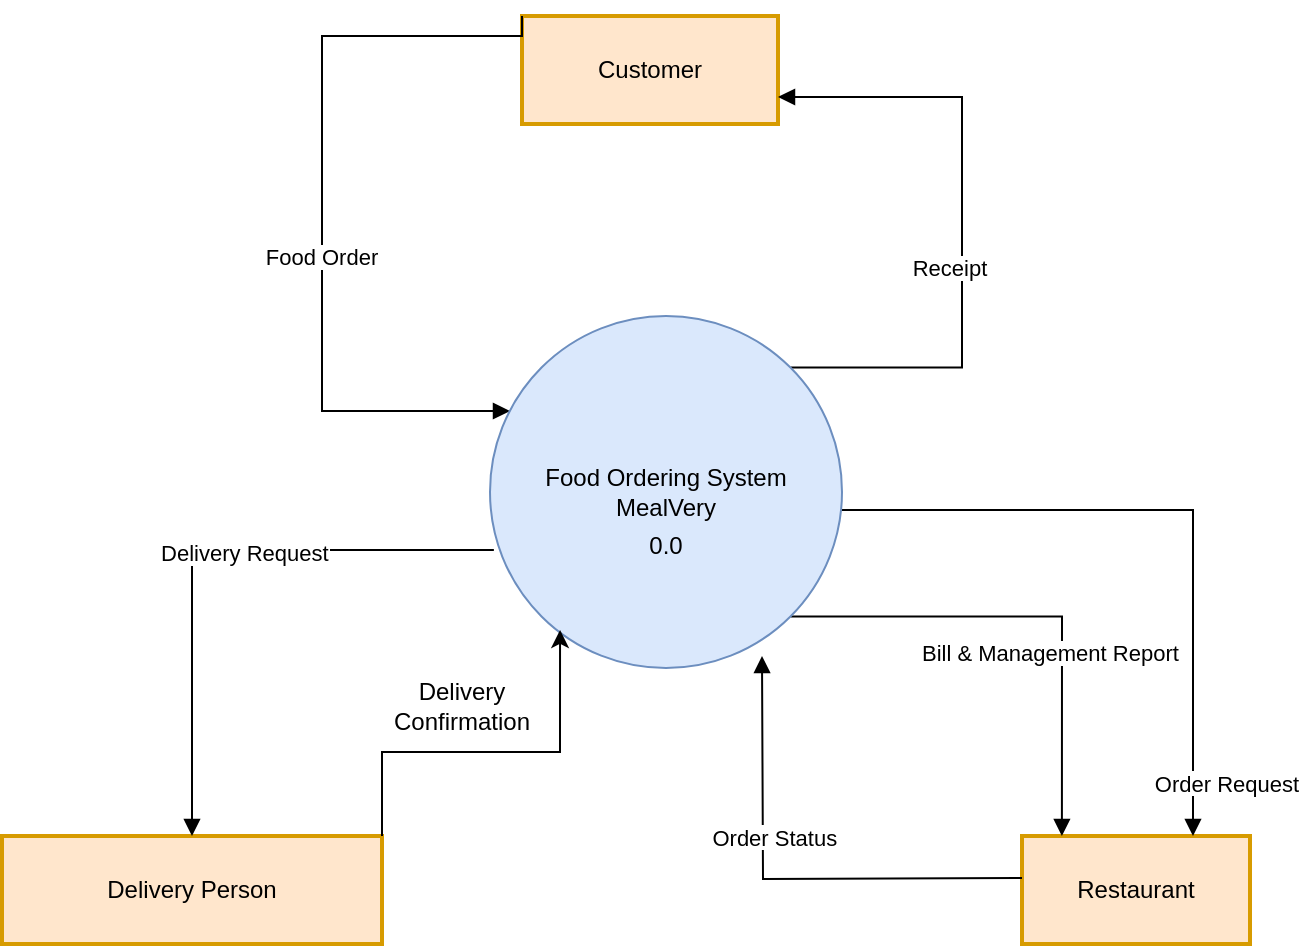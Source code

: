 <mxfile version="26.1.1">
  <diagram name="Page-1" id="Hg2QiMDMZCxlW7KKwAO4">
    <mxGraphModel grid="1" page="1" gridSize="10" guides="1" tooltips="1" connect="1" arrows="1" fold="1" pageScale="1" pageWidth="827" pageHeight="1169" math="0" shadow="0">
      <root>
        <mxCell id="0" />
        <mxCell id="1" parent="0" />
        <mxCell id="os53J_kxRLELNh4WxYDw-1" value="Customer" style="whiteSpace=wrap;strokeWidth=2;fillColor=#ffe6cc;strokeColor=#d79b00;" vertex="1" parent="1">
          <mxGeometry x="430" width="128" height="54" as="geometry" />
        </mxCell>
        <mxCell id="os53J_kxRLELNh4WxYDw-3" value="Restaurant" style="whiteSpace=wrap;strokeWidth=2;fillColor=#ffe6cc;strokeColor=#d79b00;" vertex="1" parent="1">
          <mxGeometry x="680" y="410" width="114" height="54" as="geometry" />
        </mxCell>
        <mxCell id="os53J_kxRLELNh4WxYDw-4" value="Delivery Person" style="whiteSpace=wrap;strokeWidth=2;fillColor=#ffe6cc;strokeColor=#d79b00;" vertex="1" parent="1">
          <mxGeometry x="170" y="410" width="190" height="54" as="geometry" />
        </mxCell>
        <mxCell id="os53J_kxRLELNh4WxYDw-5" value="Food Order" style="startArrow=none;endArrow=block;rounded=0;edgeStyle=orthogonalEdgeStyle;exitX=0;exitY=0;exitDx=0;exitDy=0;" edge="1" parent="1" source="os53J_kxRLELNh4WxYDw-1">
          <mxGeometry x="0.124" relative="1" as="geometry">
            <Array as="points">
              <mxPoint x="430" y="10" />
              <mxPoint x="330" y="10" />
              <mxPoint x="330" y="198" />
            </Array>
            <mxPoint as="offset" />
            <mxPoint x="410" as="sourcePoint" />
            <mxPoint x="424" y="197.5" as="targetPoint" />
          </mxGeometry>
        </mxCell>
        <mxCell id="os53J_kxRLELNh4WxYDw-6" value="Order Request" style="startArrow=none;endArrow=block;exitX=0.977;exitY=0.551;entryX=0.75;entryY=0;rounded=0;exitDx=0;exitDy=0;exitPerimeter=0;entryDx=0;entryDy=0;edgeStyle=orthogonalEdgeStyle;" edge="1" parent="1" source="os53J_kxRLELNh4WxYDw-10" target="os53J_kxRLELNh4WxYDw-3">
          <mxGeometry x="0.844" y="17" relative="1" as="geometry">
            <mxPoint x="162.857" y="201" as="sourcePoint" />
            <mxPoint as="offset" />
          </mxGeometry>
        </mxCell>
        <mxCell id="os53J_kxRLELNh4WxYDw-7" value="Bill &amp; Management Report" style="startArrow=none;endArrow=block;entryX=0.175;entryY=0;rounded=0;entryDx=0;entryDy=0;entryPerimeter=0;exitX=1;exitY=1;exitDx=0;exitDy=0;edgeStyle=orthogonalEdgeStyle;" edge="1" parent="1" source="os53J_kxRLELNh4WxYDw-10" target="os53J_kxRLELNh4WxYDw-3">
          <mxGeometry x="0.059" y="-18" relative="1" as="geometry">
            <mxPoint as="offset" />
          </mxGeometry>
        </mxCell>
        <mxCell id="os53J_kxRLELNh4WxYDw-8" value="Delivery Request" style="startArrow=none;endArrow=block;entryX=0.5;entryY=0;rounded=0;exitX=0.011;exitY=0.665;exitDx=0;exitDy=0;entryDx=0;entryDy=0;exitPerimeter=0;edgeStyle=orthogonalEdgeStyle;" edge="1" parent="1" source="os53J_kxRLELNh4WxYDw-10" target="os53J_kxRLELNh4WxYDw-4">
          <mxGeometry x="-0.152" y="1" relative="1" as="geometry">
            <mxPoint x="510" y="310" as="sourcePoint" />
            <mxPoint as="offset" />
          </mxGeometry>
        </mxCell>
        <mxCell id="os53J_kxRLELNh4WxYDw-9" value="Receipt" style="startArrow=none;endArrow=block;exitX=1;exitY=0;rounded=0;exitDx=0;exitDy=0;entryX=1;entryY=0.75;entryDx=0;entryDy=0;edgeStyle=orthogonalEdgeStyle;" edge="1" parent="1" source="os53J_kxRLELNh4WxYDw-10" target="os53J_kxRLELNh4WxYDw-1">
          <mxGeometry x="-0.136" y="22" relative="1" as="geometry">
            <Array as="points">
              <mxPoint x="650" y="176" />
              <mxPoint x="650" y="40" />
            </Array>
            <mxPoint x="511" y="130" as="sourcePoint" />
            <mxPoint x="480" y="80" as="targetPoint" />
            <mxPoint x="16" y="-1" as="offset" />
          </mxGeometry>
        </mxCell>
        <mxCell id="os53J_kxRLELNh4WxYDw-10" value="" style="ellipse;whiteSpace=wrap;html=1;aspect=fixed;fillColor=#dae8fc;strokeColor=#6c8ebf;" vertex="1" parent="1">
          <mxGeometry x="414" y="150" width="176" height="176" as="geometry" />
        </mxCell>
        <mxCell id="os53J_kxRLELNh4WxYDw-11" value="Food Ordering System&lt;div&gt;MealVery&lt;/div&gt;" style="text;strokeColor=none;align=center;fillColor=none;html=1;verticalAlign=middle;whiteSpace=wrap;rounded=0;" vertex="1" parent="1">
          <mxGeometry x="437" y="223" width="130" height="30" as="geometry" />
        </mxCell>
        <mxCell id="os53J_kxRLELNh4WxYDw-16" style="edgeStyle=orthogonalEdgeStyle;rounded=0;orthogonalLoop=1;jettySize=auto;html=1;exitX=1;exitY=0;exitDx=0;exitDy=0;entryX=0.199;entryY=0.892;entryDx=0;entryDy=0;entryPerimeter=0;" edge="1" parent="1" source="os53J_kxRLELNh4WxYDw-4" target="os53J_kxRLELNh4WxYDw-10">
          <mxGeometry relative="1" as="geometry" />
        </mxCell>
        <mxCell id="os53J_kxRLELNh4WxYDw-17" value="Delivery Confirmation" style="text;strokeColor=none;align=center;fillColor=none;html=1;verticalAlign=middle;whiteSpace=wrap;rounded=0;" vertex="1" parent="1">
          <mxGeometry x="350" y="330" width="100" height="30" as="geometry" />
        </mxCell>
        <mxCell id="os53J_kxRLELNh4WxYDw-18" value="0.0" style="text;strokeColor=none;align=center;fillColor=none;html=1;verticalAlign=middle;whiteSpace=wrap;rounded=0;" vertex="1" parent="1">
          <mxGeometry x="472" y="250" width="60" height="30" as="geometry" />
        </mxCell>
        <mxCell id="qqYJFLezBmdcQKfJ6717-4" value="Order Status" style="startArrow=none;endArrow=block;entryX=0.175;entryY=0;rounded=0;entryDx=0;entryDy=0;entryPerimeter=0;edgeStyle=orthogonalEdgeStyle;" edge="1" parent="1">
          <mxGeometry x="0.248" y="-6" relative="1" as="geometry">
            <mxPoint as="offset" />
            <mxPoint x="680" y="431" as="sourcePoint" />
            <mxPoint x="550" y="320" as="targetPoint" />
          </mxGeometry>
        </mxCell>
      </root>
    </mxGraphModel>
  </diagram>
</mxfile>
